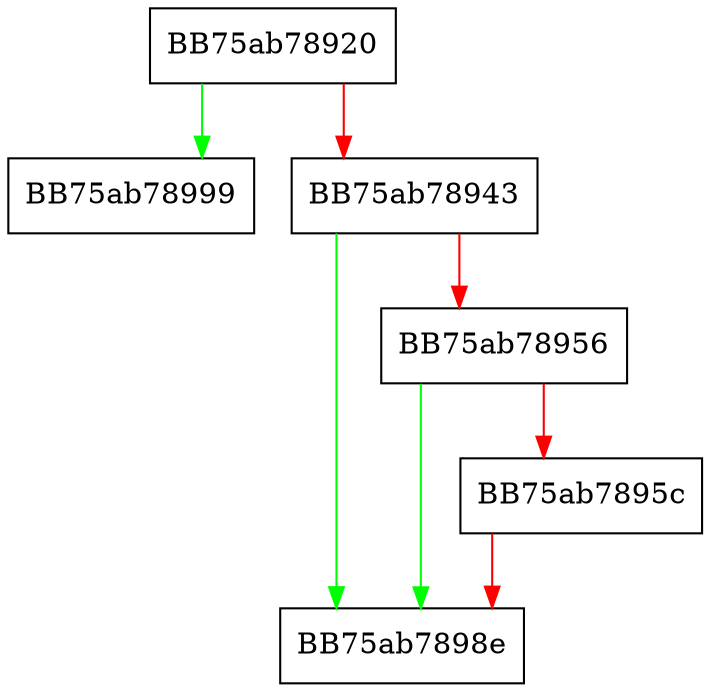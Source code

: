 digraph Delete {
  node [shape="box"];
  graph [splines=ortho];
  BB75ab78920 -> BB75ab78999 [color="green"];
  BB75ab78920 -> BB75ab78943 [color="red"];
  BB75ab78943 -> BB75ab7898e [color="green"];
  BB75ab78943 -> BB75ab78956 [color="red"];
  BB75ab78956 -> BB75ab7898e [color="green"];
  BB75ab78956 -> BB75ab7895c [color="red"];
  BB75ab7895c -> BB75ab7898e [color="red"];
}